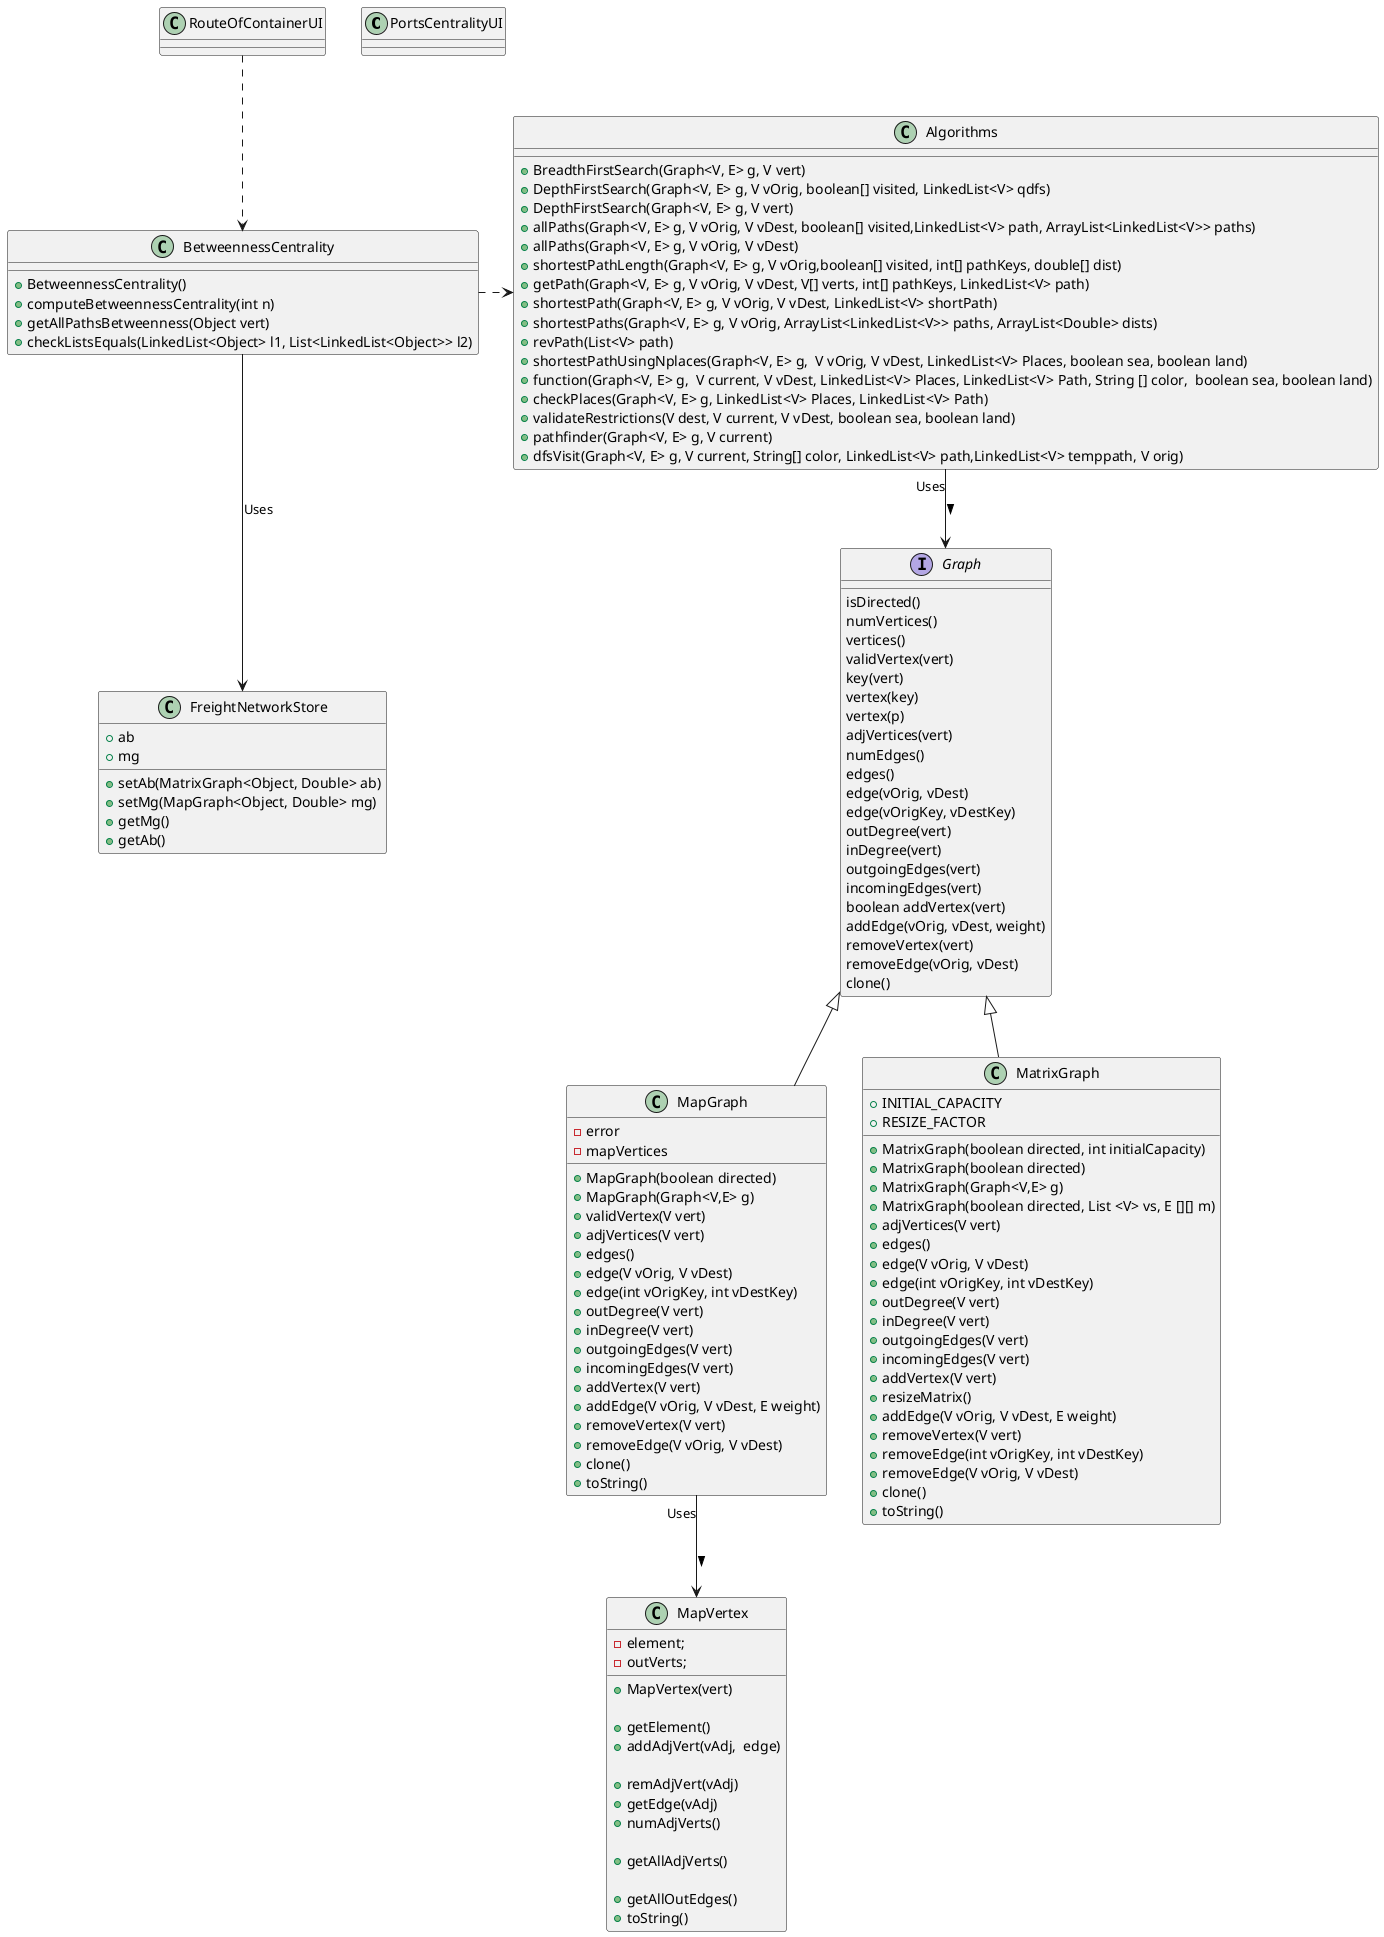 @startuml
'https://plantuml.com/class-diagram

class PortsCentralityUI{


}
class FreightNetworkStore{
+ab
+mg
+setAb(MatrixGraph<Object, Double> ab)
+setMg(MapGraph<Object, Double> mg)
+getMg()
+getAb()

}

class BetweennessCentrality{

+BetweennessCentrality()
+computeBetweennessCentrality(int n)
+getAllPathsBetweenness(Object vert)
+checkListsEquals(LinkedList<Object> l1, List<LinkedList<Object>> l2)

}

Interface Graph{
    isDirected()
    numVertices()
    vertices()
    validVertex(vert)
    key(vert)
    vertex(key)
    vertex(p)
    adjVertices(vert)
    numEdges()
    edges()
    edge(vOrig, vDest)
    edge(vOrigKey, vDestKey)
    outDegree(vert)
    inDegree(vert)
    outgoingEdges(vert)
    incomingEdges(vert)
    boolean addVertex(vert)
    addEdge(vOrig, vDest, weight)
    removeVertex(vert)
    removeEdge(vOrig, vDest)
    clone()
 }

 class MapVertex{
    -element;
    -outVerts;

   +MapVertex(vert)

    +getElement()
    +addAdjVert(vAdj,  edge)

    +remAdjVert(vAdj)
    +getEdge(vAdj)
    +numAdjVerts()

    +getAllAdjVerts()

    +getAllOutEdges()
    +toString()

    }

   class MapGraph{
   -error
   -mapVertices
   +MapGraph(boolean directed)
   +MapGraph(Graph<V,E> g)
   +validVertex(V vert)
   +adjVertices(V vert)
   +edges()
   +edge(V vOrig, V vDest)
   +edge(int vOrigKey, int vDestKey)
   +outDegree(V vert)
   +inDegree(V vert)
   +outgoingEdges(V vert)
   +incomingEdges(V vert)
   +addVertex(V vert)
   + addEdge(V vOrig, V vDest, E weight)
   + removeVertex(V vert)
   + removeEdge(V vOrig, V vDest)
   + clone()
   + toString()

   }
class MatrixGraph{
+INITIAL_CAPACITY
+RESIZE_FACTOR
+MatrixGraph(boolean directed, int initialCapacity)
+MatrixGraph(boolean directed)
+MatrixGraph(Graph<V,E> g)
+MatrixGraph(boolean directed, List <V> vs, E [][] m)
+adjVertices(V vert)
+edges()
+edge(V vOrig, V vDest)
+edge(int vOrigKey, int vDestKey)
+outDegree(V vert)
+inDegree(V vert)
+outgoingEdges(V vert)
+incomingEdges(V vert)
+addVertex(V vert)
+resizeMatrix()
+addEdge(V vOrig, V vDest, E weight)
+removeVertex(V vert)
+removeEdge(int vOrigKey, int vDestKey)
+removeEdge(V vOrig, V vDest)
+clone()
+toString()

}
class Algorithms{
+BreadthFirstSearch(Graph<V, E> g, V vert)
+DepthFirstSearch(Graph<V, E> g, V vOrig, boolean[] visited, LinkedList<V> qdfs)
+DepthFirstSearch(Graph<V, E> g, V vert)
+allPaths(Graph<V, E> g, V vOrig, V vDest, boolean[] visited,LinkedList<V> path, ArrayList<LinkedList<V>> paths)
+allPaths(Graph<V, E> g, V vOrig, V vDest)
+shortestPathLength(Graph<V, E> g, V vOrig,boolean[] visited, int[] pathKeys, double[] dist)
+getPath(Graph<V, E> g, V vOrig, V vDest, V[] verts, int[] pathKeys, LinkedList<V> path)
+shortestPath(Graph<V, E> g, V vOrig, V vDest, LinkedList<V> shortPath)
+shortestPaths(Graph<V, E> g, V vOrig, ArrayList<LinkedList<V>> paths, ArrayList<Double> dists)
+revPath(List<V> path)
+shortestPathUsingNplaces(Graph<V, E> g,  V vOrig, V vDest, LinkedList<V> Places, boolean sea, boolean land)
+function(Graph<V, E> g,  V current, V vDest, LinkedList<V> Places, LinkedList<V> Path, String [] color,  boolean sea, boolean land)
+checkPlaces(Graph<V, E> g, LinkedList<V> Places, LinkedList<V> Path)
+validateRestrictions(V dest, V current, V vDest, boolean sea, boolean land)
+pathfinder(Graph<V, E> g, V current)
+dfsVisit(Graph<V, E> g, V current, String[] color, LinkedList<V> path,LinkedList<V> temppath, V orig)
}

RouteOfContainerUI  ..>  BetweennessCentrality
BetweennessCentrality --> FreightNetworkStore: "Uses"
Graph <|-- MapGraph
Graph <|-- MatrixGraph
BetweennessCentrality .> Algorithms

Algorithms --> Graph: "Uses" >
MapGraph --> MapVertex: "Uses" >

@enduml